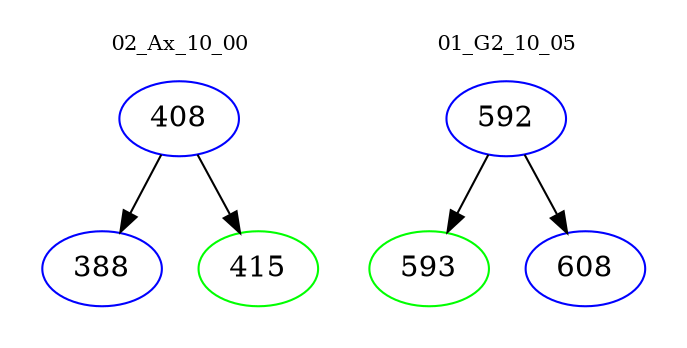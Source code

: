 digraph{
subgraph cluster_0 {
color = white
label = "02_Ax_10_00";
fontsize=10;
T0_408 [label="408", color="blue"]
T0_408 -> T0_388 [color="black"]
T0_388 [label="388", color="blue"]
T0_408 -> T0_415 [color="black"]
T0_415 [label="415", color="green"]
}
subgraph cluster_1 {
color = white
label = "01_G2_10_05";
fontsize=10;
T1_592 [label="592", color="blue"]
T1_592 -> T1_593 [color="black"]
T1_593 [label="593", color="green"]
T1_592 -> T1_608 [color="black"]
T1_608 [label="608", color="blue"]
}
}
